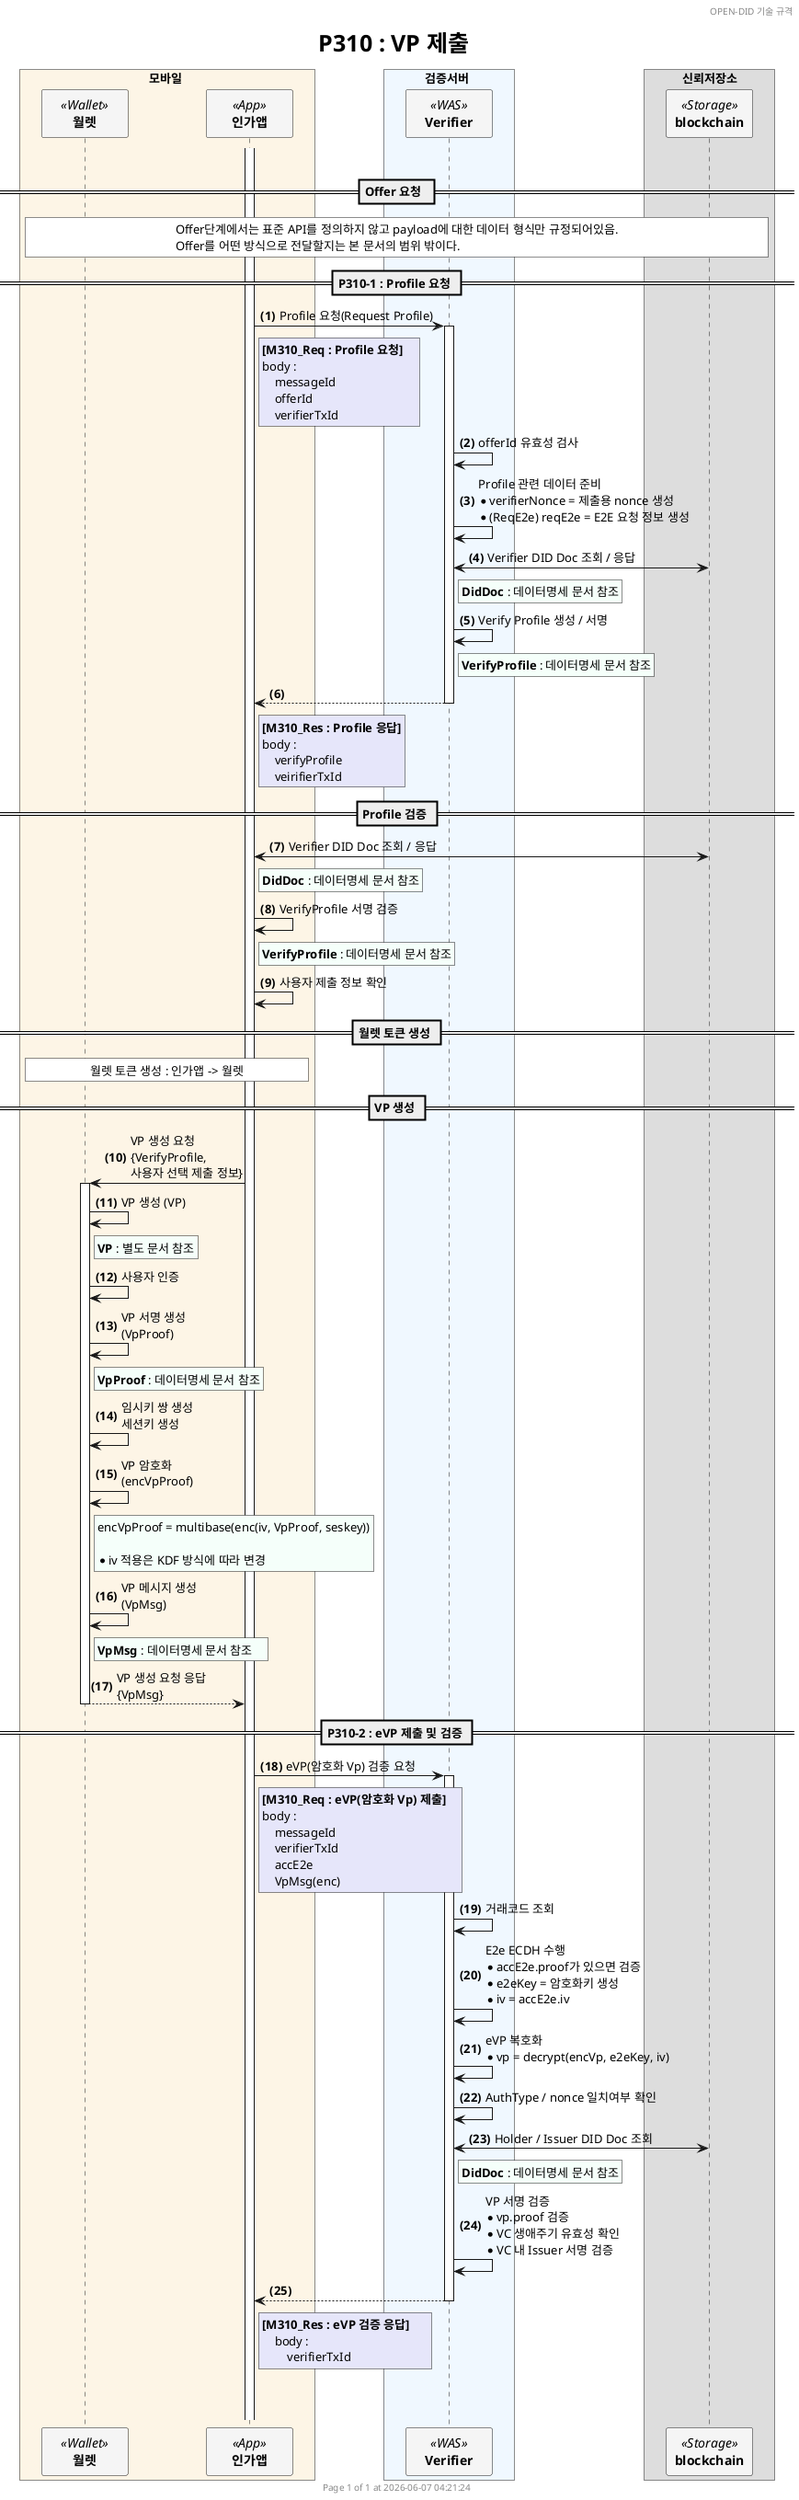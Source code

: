 
@startuml P310_submit_vp_ko
'- - - - - - - - - - - - - - - - - - - - - - - - - - - - - - - - - - - - - - - - - - - - - - - - - - - - - - - - - - -
' 설정
'- - - - - - - - - - - - - - - - - - - - - - - - - - - - - - - - - - - - - - - - - - - - - - - - - - - - - - - - - - -
'=== Header and Footer ===
header OPEN-DID 기술 규격
footer
  	Page %page% of %lastpage% at %date("yyyy-MM-dd hh:mm:ss")
end footer

'=== 제목 ===
title
	<size:25>P310 : VP 제출 </size>
end title

'=== 옵션 ===
' 자동채번: ex) "<b>000." => 앞에 0을 채워 3자리 숫자로 표시
autonumber "<b>(#)</b>"
' 페이지 하단 participant box 숨기기
'hide footbox

'=== Panticipants ===
skinparam ParticipantPadding 20
skinparam BoxPadding 20
skinparam MaxMessageSize 500
skinparam MinClassWidth 80



box 모바일 #OldLace
    participant "**월렛**" as WALLET <<Wallet>> #WhiteSmoke
    participant "**인가앱**" as CA <<App>> #WhiteSmoke    
end box

box 검증서버 #AliceBlue
    participant "**Verifier**" as SP <<WAS>> #WhiteSmoke
end box


box 신뢰저장소
    participant "**blockchain**" as BC <<Storage>> #WhiteSmoke
end box 

'- - - - - - - - - - - - - - - - - - - - - - - - - - - - - - - - - - - - - - - - - - - - - - - - - - - - - - - - - - -
' 상수
'- - - - - - - - - - - - - - - - - - - - - - - - - - - - - - - - - - - - - - - - - - - - - - - - - - - - - - - - - - -

!$refdoc = "별도 문서 참조"
!$doc = "데이터명세 문서 참조"

'- - - - - - - - - - - - - - - - - - - - - - - - - - - - - - - - - - - - - - - - - - - - - - - - - - - - - - - - - - -
' 내용
'- - - - - - - - - - - - - - - - - - - - - - - - - - - - - - - - - - - - - - - - - - - - - - - - - - - - - - - - - - -
|||


== Offer 요청  ==

rnote across #white    
    Offer단계에서는 표준 API를 정의하지 않고 payload에 대한 데이터 형식만 규정되어있음.
    Offer를 어떤 방식으로 전달할지는 본 문서의 범위 밖이다.
end note

== P310-1 : Profile 요청 ==
activate CA


CA -> SP++ : Profile 요청(Request Profile)
rnote right of CA #Lavender
    **[M310_Req : Profile 요청]**    
    body : 
        messageId
        offerId
        verifierTxId
end note

SP -> SP : offerId 유효성 검사

SP -> SP : Profile 관련 데이터 준비\
            \n* verifierNonce = 제출용 nonce 생성\
            \n* (ReqE2e) reqE2e = E2E 요청 정보 생성
SP <-> BC : Verifier DID Doc 조회 / 응답


rnote right of SP #MintCream    
    **DidDoc** : $doc
end note
SP -> SP : Verify Profile 생성 / 서명
rnote right of SP #MintCream    
    **VerifyProfile** : $doc
end note

return
rnote right of CA #Lavender
    **[M310_Res : Profile 응답]**
    body : 
        verifyProfile
        veirifierTxId
end note

== Profile 검증 ==

CA <-> BC : Verifier DID Doc 조회 / 응답

rnote right of CA #MintCream    
    **DidDoc** : $doc
end note

CA -> CA : VerifyProfile 서명 검증
rnote right of CA #MintCream    
    **VerifyProfile** : $doc
end note

CA -> CA : 사용자 제출 정보 확인


== 월렛 토큰 생성 ==

rnote over WALLET, CA #white
    월렛 토큰 생성 : 인가앱 -> 월렛
end note


== VP 생성 ==

CA -> WALLET++ : VP 생성 요청 \n{VerifyProfile, \n사용자 선택 제출 정보}
WALLET -> WALLET : VP 생성 (VP)
rnote right of WALLET #MintCream    
    **VP** : $refdoc
end note

WALLET -> WALLET : 사용자 인증
WALLET -> WALLET : VP 서명 생성 \n(VpProof)
rnote right of WALLET #MintCream    
    **VpProof** : $doc
end note

WALLET -> WALLET : 임시키 쌍 생성 \n세션키 생성
WALLET -> WALLET : VP 암호화 \n(encVpProof)
rnote right of WALLET #MintCream    
    encVpProof = multibase(enc(iv, VpProof, seskey))

    * iv 적용은 KDF 방식에 따라 변경
end note

WALLET -> WALLET : VP 메시지 생성 \n(VpMsg)
rnote right of WALLET #MintCream    
    **VpMsg** : $doc    
end note


return VP 생성 요청 응답 \n{VpMsg}



== P310-2 : eVP 제출 및 검증 ==

CA -> SP++ : eVP(암호화 Vp) 검증 요청
rnote right of CA #Lavender
    **[M310_Req : eVP(암호화 Vp) 제출]**    
    body : 
        messageId
        verifierTxId
        accE2e
        VpMsg(enc)
end note

SP -> SP : 거래코드 조회
SP -> SP : E2e ECDH 수행\
        \n* accE2e.proof가 있으면 검증\
        \n* e2eKey = 암호화키 생성\
        \n* iv = accE2e.iv\
        
SP -> SP : eVP 복호화\
        \n* vp = decrypt(encVp, e2eKey, iv)\

SP -> SP : AuthType / nonce 일치여부 확인

SP <-> BC : Holder / Issuer DID Doc 조회
rnote right of SP #MintCream    
    **DidDoc** : $doc
end note

SP -> SP : VP 서명 검증\
        \n* vp.proof 검증\
        \n* VC 생애주기 유효성 확인\
        \n* VC 내 Issuer 서명 검증\
        

return
rnote right of CA #Lavender
    **[M310_Res : eVP 검증 응답]**      
        body : 
            verifierTxId        
end note


|||
|||
@enduml

